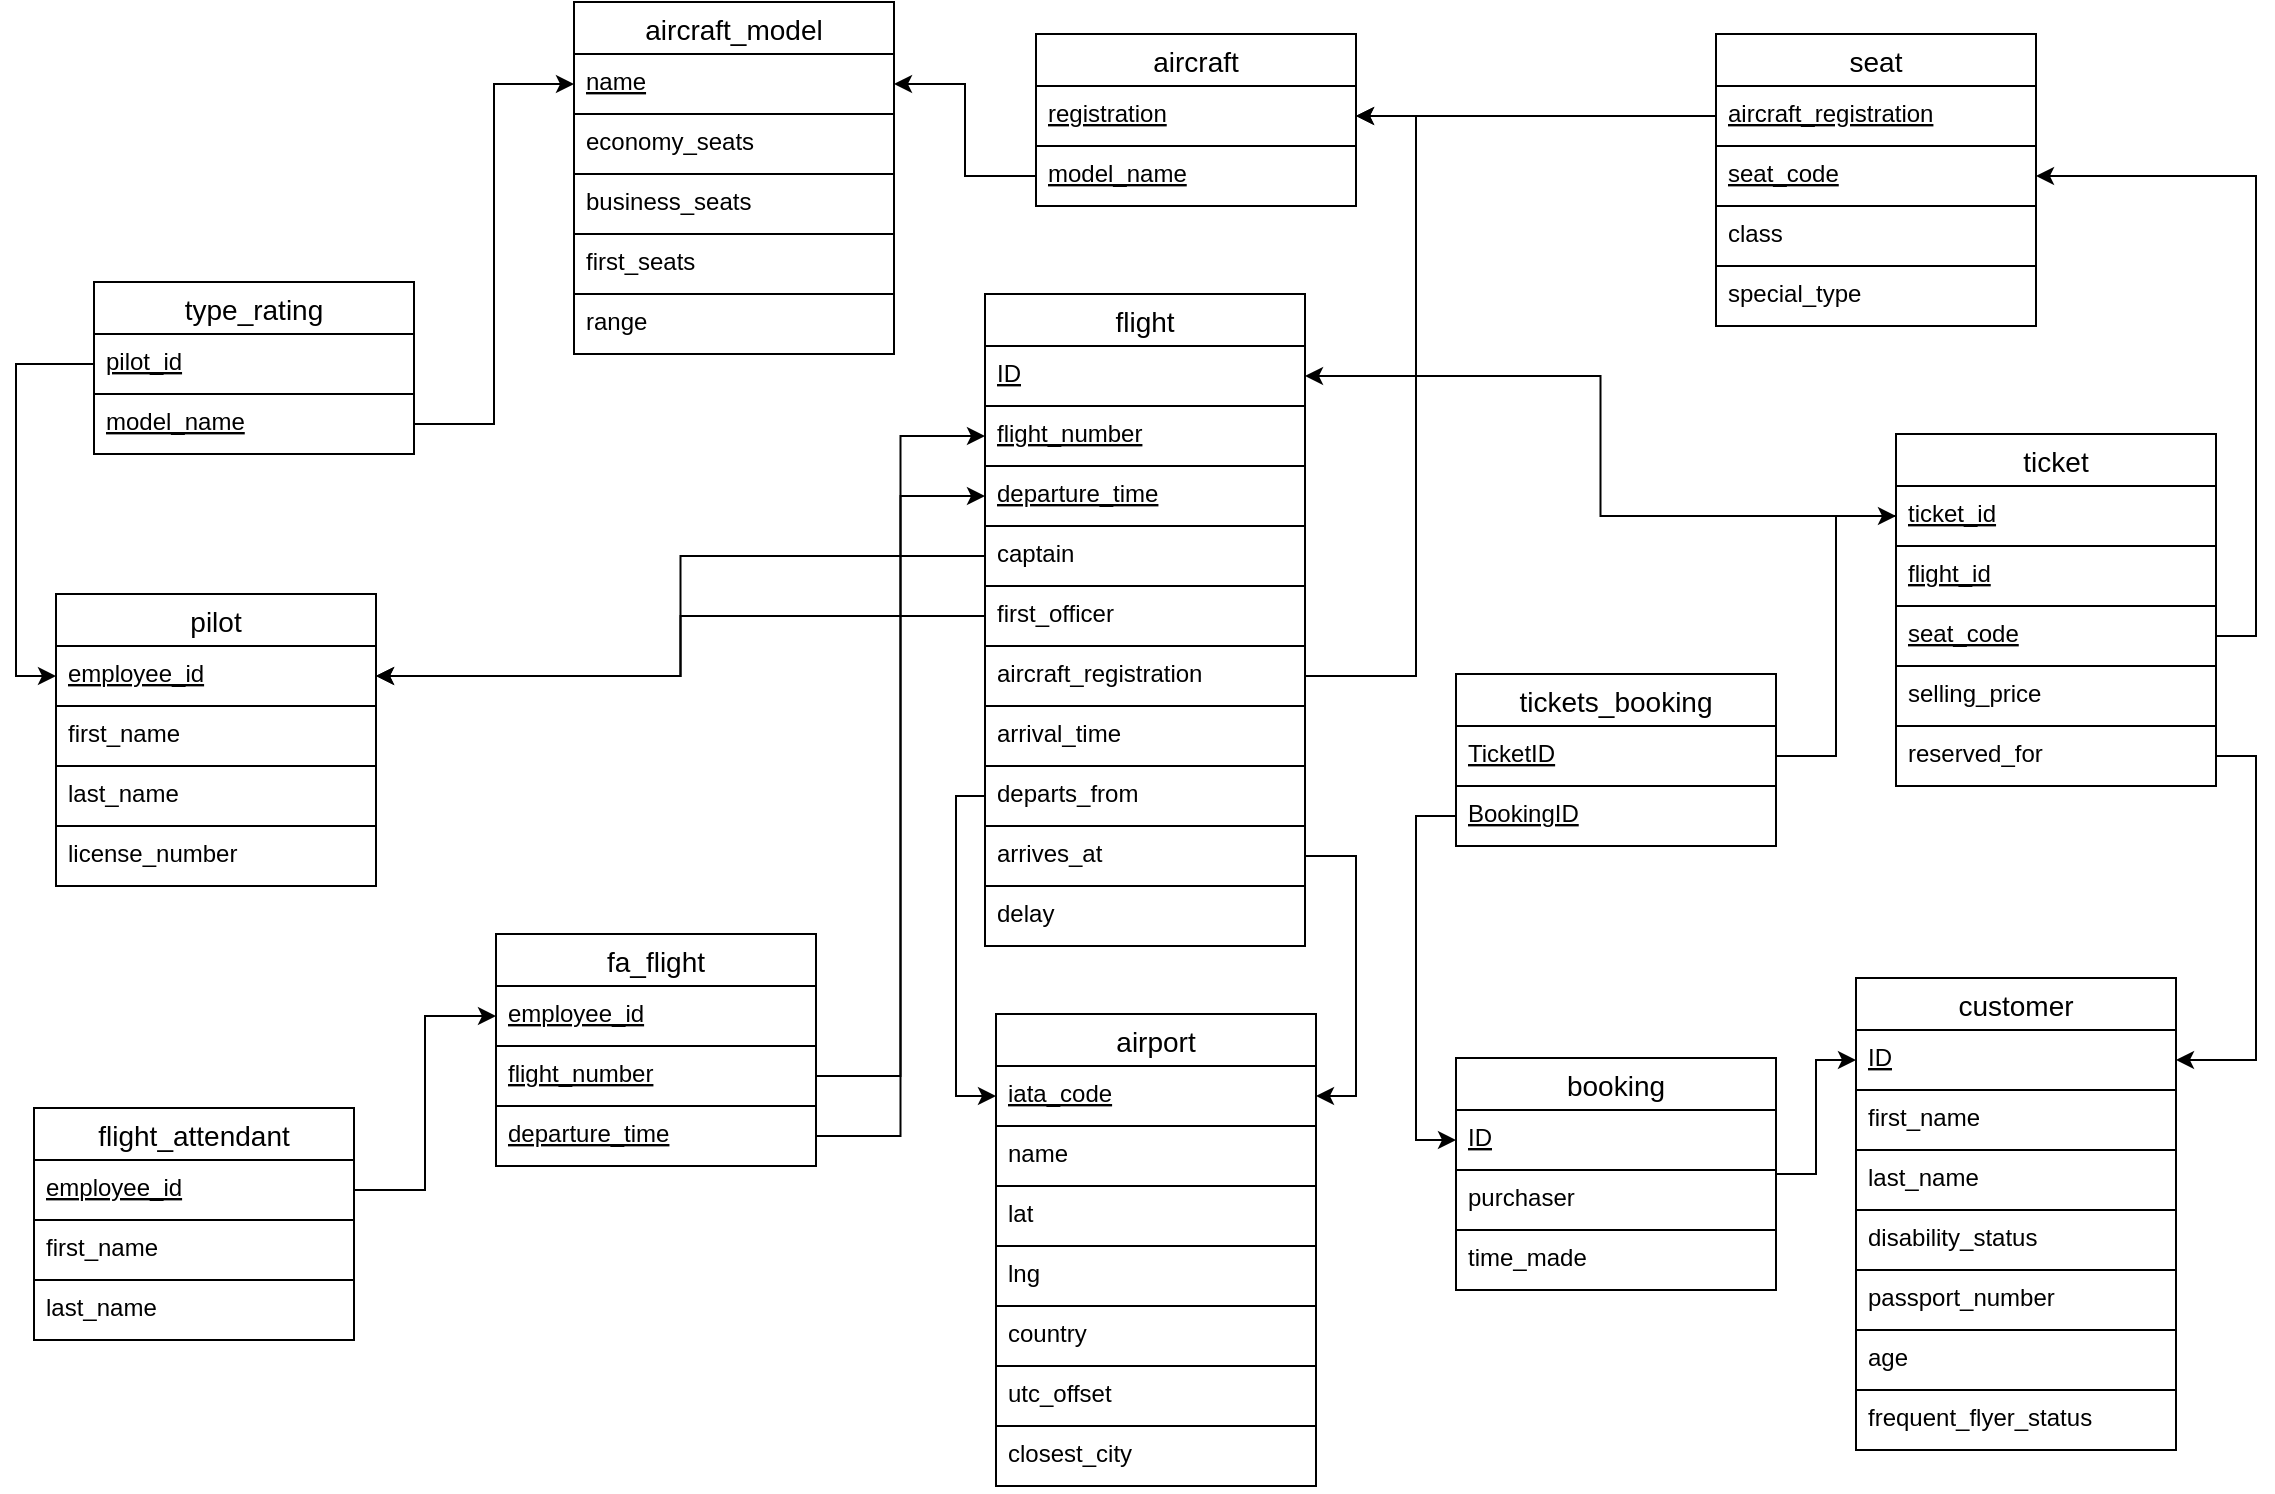 <mxfile version="13.8.8" type="github">
  <diagram id="R2lEEEUBdFMjLlhIrx00" name="Page-1">
    <mxGraphModel dx="1520" dy="2050" grid="1" gridSize="10" guides="1" tooltips="1" connect="1" arrows="1" fold="1" page="1" pageScale="1" pageWidth="1169" pageHeight="827" math="0" shadow="0" extFonts="Permanent Marker^https://fonts.googleapis.com/css?family=Permanent+Marker">
      <root>
        <mxCell id="0" />
        <mxCell id="1" parent="0" />
        <mxCell id="ANdxx_CYp_t5Oq0apcEf-58" style="edgeStyle=orthogonalEdgeStyle;rounded=0;orthogonalLoop=1;jettySize=auto;html=1;entryX=0;entryY=0.5;entryDx=0;entryDy=0;" parent="1" source="ANdxx_CYp_t5Oq0apcEf-32" target="ANdxx_CYp_t5Oq0apcEf-55" edge="1">
          <mxGeometry relative="1" as="geometry" />
        </mxCell>
        <mxCell id="ANdxx_CYp_t5Oq0apcEf-61" value="aircraft_model" style="swimlane;fontStyle=0;childLayout=stackLayout;horizontal=1;startSize=26;horizontalStack=0;resizeParent=1;resizeParentMax=0;resizeLast=0;collapsible=1;marginBottom=0;align=center;fontSize=14;" parent="1" vertex="1">
          <mxGeometry x="299" y="32" width="160" height="176" as="geometry" />
        </mxCell>
        <mxCell id="ANdxx_CYp_t5Oq0apcEf-62" value="name" style="text;fillColor=none;spacingLeft=4;spacingRight=4;overflow=hidden;rotatable=0;points=[[0,0.5],[1,0.5]];portConstraint=eastwest;fontSize=12;fontStyle=4;strokeColor=#000000;" parent="ANdxx_CYp_t5Oq0apcEf-61" vertex="1">
          <mxGeometry y="26" width="160" height="30" as="geometry" />
        </mxCell>
        <mxCell id="ANdxx_CYp_t5Oq0apcEf-63" value="economy_seats" style="text;fillColor=none;spacingLeft=4;spacingRight=4;overflow=hidden;rotatable=0;points=[[0,0.5],[1,0.5]];portConstraint=eastwest;fontSize=12;fontStyle=0;strokeColor=#000000;" parent="ANdxx_CYp_t5Oq0apcEf-61" vertex="1">
          <mxGeometry y="56" width="160" height="30" as="geometry" />
        </mxCell>
        <mxCell id="ANdxx_CYp_t5Oq0apcEf-65" value="business_seats" style="text;fillColor=none;spacingLeft=4;spacingRight=4;overflow=hidden;rotatable=0;points=[[0,0.5],[1,0.5]];portConstraint=eastwest;fontSize=12;strokeColor=#000000;" parent="ANdxx_CYp_t5Oq0apcEf-61" vertex="1">
          <mxGeometry y="86" width="160" height="30" as="geometry" />
        </mxCell>
        <mxCell id="ANdxx_CYp_t5Oq0apcEf-64" value="first_seats" style="text;fillColor=none;spacingLeft=4;spacingRight=4;overflow=hidden;rotatable=0;points=[[0,0.5],[1,0.5]];portConstraint=eastwest;fontSize=12;strokeColor=#000000;" parent="ANdxx_CYp_t5Oq0apcEf-61" vertex="1">
          <mxGeometry y="116" width="160" height="30" as="geometry" />
        </mxCell>
        <mxCell id="ANdxx_CYp_t5Oq0apcEf-66" value="range" style="text;fillColor=none;spacingLeft=4;spacingRight=4;overflow=hidden;rotatable=0;points=[[0,0.5],[1,0.5]];portConstraint=eastwest;fontSize=12;strokeColor=#000000;" parent="ANdxx_CYp_t5Oq0apcEf-61" vertex="1">
          <mxGeometry y="146" width="160" height="30" as="geometry" />
        </mxCell>
        <mxCell id="ANdxx_CYp_t5Oq0apcEf-31" value="flight_attendant" style="swimlane;fontStyle=0;childLayout=stackLayout;horizontal=1;startSize=26;horizontalStack=0;resizeParent=1;resizeParentMax=0;resizeLast=0;collapsible=1;marginBottom=0;align=center;fontSize=14;" parent="1" vertex="1">
          <mxGeometry x="29" y="585" width="160" height="116" as="geometry" />
        </mxCell>
        <mxCell id="ANdxx_CYp_t5Oq0apcEf-32" value="employee_id" style="text;fillColor=none;spacingLeft=4;spacingRight=4;overflow=hidden;rotatable=0;points=[[0,0.5],[1,0.5]];portConstraint=eastwest;fontSize=12;fontStyle=4;strokeColor=#000000;" parent="ANdxx_CYp_t5Oq0apcEf-31" vertex="1">
          <mxGeometry y="26" width="160" height="30" as="geometry" />
        </mxCell>
        <mxCell id="ANdxx_CYp_t5Oq0apcEf-33" value="first_name" style="text;fillColor=none;spacingLeft=4;spacingRight=4;overflow=hidden;rotatable=0;points=[[0,0.5],[1,0.5]];portConstraint=eastwest;fontSize=12;fontStyle=0;strokeColor=#000000;" parent="ANdxx_CYp_t5Oq0apcEf-31" vertex="1">
          <mxGeometry y="56" width="160" height="30" as="geometry" />
        </mxCell>
        <mxCell id="ANdxx_CYp_t5Oq0apcEf-34" value="last_name" style="text;fillColor=none;spacingLeft=4;spacingRight=4;overflow=hidden;rotatable=0;points=[[0,0.5],[1,0.5]];portConstraint=eastwest;fontSize=12;strokeColor=#000000;" parent="ANdxx_CYp_t5Oq0apcEf-31" vertex="1">
          <mxGeometry y="86" width="160" height="30" as="geometry" />
        </mxCell>
        <mxCell id="ANdxx_CYp_t5Oq0apcEf-67" style="edgeStyle=orthogonalEdgeStyle;rounded=0;orthogonalLoop=1;jettySize=auto;html=1;entryX=0;entryY=0.5;entryDx=0;entryDy=0;" parent="1" source="ANdxx_CYp_t5Oq0apcEf-56" target="ANdxx_CYp_t5Oq0apcEf-4" edge="1">
          <mxGeometry relative="1" as="geometry" />
        </mxCell>
        <mxCell id="ANdxx_CYp_t5Oq0apcEf-69" value="type_rating" style="swimlane;fontStyle=0;childLayout=stackLayout;horizontal=1;startSize=26;horizontalStack=0;resizeParent=1;resizeParentMax=0;resizeLast=0;collapsible=1;marginBottom=0;align=center;fontSize=14;" parent="1" vertex="1">
          <mxGeometry x="59" y="172" width="160" height="86" as="geometry" />
        </mxCell>
        <mxCell id="ANdxx_CYp_t5Oq0apcEf-70" value="pilot_id" style="text;fillColor=none;spacingLeft=4;spacingRight=4;overflow=hidden;rotatable=0;points=[[0,0.5],[1,0.5]];portConstraint=eastwest;fontSize=12;fontStyle=4;strokeColor=#000000;" parent="ANdxx_CYp_t5Oq0apcEf-69" vertex="1">
          <mxGeometry y="26" width="160" height="30" as="geometry" />
        </mxCell>
        <mxCell id="ANdxx_CYp_t5Oq0apcEf-71" value="model_name" style="text;fillColor=none;spacingLeft=4;spacingRight=4;overflow=hidden;rotatable=0;points=[[0,0.5],[1,0.5]];portConstraint=eastwest;fontSize=12;fontStyle=4;strokeColor=#000000;" parent="ANdxx_CYp_t5Oq0apcEf-69" vertex="1">
          <mxGeometry y="56" width="160" height="30" as="geometry" />
        </mxCell>
        <mxCell id="ANdxx_CYp_t5Oq0apcEf-73" style="edgeStyle=orthogonalEdgeStyle;rounded=0;orthogonalLoop=1;jettySize=auto;html=1;entryX=0;entryY=0.5;entryDx=0;entryDy=0;" parent="1" source="ANdxx_CYp_t5Oq0apcEf-70" target="ANdxx_CYp_t5Oq0apcEf-37" edge="1">
          <mxGeometry relative="1" as="geometry" />
        </mxCell>
        <mxCell id="ANdxx_CYp_t5Oq0apcEf-75" style="edgeStyle=orthogonalEdgeStyle;rounded=0;orthogonalLoop=1;jettySize=auto;html=1;entryX=0;entryY=0.5;entryDx=0;entryDy=0;" parent="1" source="ANdxx_CYp_t5Oq0apcEf-71" target="ANdxx_CYp_t5Oq0apcEf-62" edge="1">
          <mxGeometry relative="1" as="geometry" />
        </mxCell>
        <mxCell id="ANdxx_CYp_t5Oq0apcEf-36" value="pilot" style="swimlane;fontStyle=0;childLayout=stackLayout;horizontal=1;startSize=26;horizontalStack=0;resizeParent=1;resizeParentMax=0;resizeLast=0;collapsible=1;marginBottom=0;align=center;fontSize=14;" parent="1" vertex="1">
          <mxGeometry x="40" y="328" width="160" height="146" as="geometry" />
        </mxCell>
        <mxCell id="ANdxx_CYp_t5Oq0apcEf-37" value="employee_id" style="text;fillColor=none;spacingLeft=4;spacingRight=4;overflow=hidden;rotatable=0;points=[[0,0.5],[1,0.5]];portConstraint=eastwest;fontSize=12;fontStyle=4;strokeColor=#000000;" parent="ANdxx_CYp_t5Oq0apcEf-36" vertex="1">
          <mxGeometry y="26" width="160" height="30" as="geometry" />
        </mxCell>
        <mxCell id="ANdxx_CYp_t5Oq0apcEf-38" value="first_name" style="text;fillColor=none;spacingLeft=4;spacingRight=4;overflow=hidden;rotatable=0;points=[[0,0.5],[1,0.5]];portConstraint=eastwest;fontSize=12;fontStyle=0;strokeColor=#000000;" parent="ANdxx_CYp_t5Oq0apcEf-36" vertex="1">
          <mxGeometry y="56" width="160" height="30" as="geometry" />
        </mxCell>
        <mxCell id="ANdxx_CYp_t5Oq0apcEf-74" value="last_name" style="text;fillColor=none;spacingLeft=4;spacingRight=4;overflow=hidden;rotatable=0;points=[[0,0.5],[1,0.5]];portConstraint=eastwest;fontSize=12;strokeColor=#000000;" parent="ANdxx_CYp_t5Oq0apcEf-36" vertex="1">
          <mxGeometry y="86" width="160" height="30" as="geometry" />
        </mxCell>
        <mxCell id="ANdxx_CYp_t5Oq0apcEf-39" value="license_number" style="text;fillColor=none;spacingLeft=4;spacingRight=4;overflow=hidden;rotatable=0;points=[[0,0.5],[1,0.5]];portConstraint=eastwest;fontSize=12;strokeColor=#000000;" parent="ANdxx_CYp_t5Oq0apcEf-36" vertex="1">
          <mxGeometry y="116" width="160" height="30" as="geometry" />
        </mxCell>
        <mxCell id="ANdxx_CYp_t5Oq0apcEf-54" value="fa_flight" style="swimlane;fontStyle=0;childLayout=stackLayout;horizontal=1;startSize=26;horizontalStack=0;resizeParent=1;resizeParentMax=0;resizeLast=0;collapsible=1;marginBottom=0;align=center;fontSize=14;" parent="1" vertex="1">
          <mxGeometry x="260" y="498" width="160" height="116" as="geometry" />
        </mxCell>
        <mxCell id="ANdxx_CYp_t5Oq0apcEf-55" value="employee_id" style="text;fillColor=none;spacingLeft=4;spacingRight=4;overflow=hidden;rotatable=0;points=[[0,0.5],[1,0.5]];portConstraint=eastwest;fontSize=12;fontStyle=4;strokeColor=#000000;" parent="ANdxx_CYp_t5Oq0apcEf-54" vertex="1">
          <mxGeometry y="26" width="160" height="30" as="geometry" />
        </mxCell>
        <mxCell id="ANdxx_CYp_t5Oq0apcEf-56" value="flight_number" style="text;fillColor=none;spacingLeft=4;spacingRight=4;overflow=hidden;rotatable=0;points=[[0,0.5],[1,0.5]];portConstraint=eastwest;fontSize=12;fontStyle=4;strokeColor=#000000;" parent="ANdxx_CYp_t5Oq0apcEf-54" vertex="1">
          <mxGeometry y="56" width="160" height="30" as="geometry" />
        </mxCell>
        <mxCell id="ANdxx_CYp_t5Oq0apcEf-57" value="departure_time" style="text;fillColor=none;spacingLeft=4;spacingRight=4;overflow=hidden;rotatable=0;points=[[0,0.5],[1,0.5]];portConstraint=eastwest;fontSize=12;strokeColor=#000000;fontStyle=4" parent="ANdxx_CYp_t5Oq0apcEf-54" vertex="1">
          <mxGeometry y="86" width="160" height="30" as="geometry" />
        </mxCell>
        <mxCell id="ANdxx_CYp_t5Oq0apcEf-78" style="edgeStyle=orthogonalEdgeStyle;rounded=0;orthogonalLoop=1;jettySize=auto;html=1;entryX=0;entryY=0.5;entryDx=0;entryDy=0;" parent="1" source="ANdxx_CYp_t5Oq0apcEf-57" target="ANdxx_CYp_t5Oq0apcEf-5" edge="1">
          <mxGeometry relative="1" as="geometry" />
        </mxCell>
        <mxCell id="ANdxx_CYp_t5Oq0apcEf-83" style="edgeStyle=orthogonalEdgeStyle;rounded=0;orthogonalLoop=1;jettySize=auto;html=1;entryX=1;entryY=0.5;entryDx=0;entryDy=0;" parent="1" source="ANdxx_CYp_t5Oq0apcEf-82" target="ANdxx_CYp_t5Oq0apcEf-62" edge="1">
          <mxGeometry relative="1" as="geometry" />
        </mxCell>
        <mxCell id="ANdxx_CYp_t5Oq0apcEf-88" style="edgeStyle=orthogonalEdgeStyle;rounded=0;orthogonalLoop=1;jettySize=auto;html=1;entryX=1;entryY=0.5;entryDx=0;entryDy=0;" parent="1" source="ANdxx_CYp_t5Oq0apcEf-51" target="ANdxx_CYp_t5Oq0apcEf-37" edge="1">
          <mxGeometry relative="1" as="geometry" />
        </mxCell>
        <mxCell id="ANdxx_CYp_t5Oq0apcEf-89" style="edgeStyle=orthogonalEdgeStyle;rounded=0;orthogonalLoop=1;jettySize=auto;html=1;entryX=1;entryY=0.5;entryDx=0;entryDy=0;" parent="1" source="ANdxx_CYp_t5Oq0apcEf-50" target="ANdxx_CYp_t5Oq0apcEf-37" edge="1">
          <mxGeometry relative="1" as="geometry" />
        </mxCell>
        <mxCell id="ANdxx_CYp_t5Oq0apcEf-80" value="aircraft" style="swimlane;fontStyle=0;childLayout=stackLayout;horizontal=1;startSize=26;horizontalStack=0;resizeParent=1;resizeParentMax=0;resizeLast=0;collapsible=1;marginBottom=0;align=center;fontSize=14;" parent="1" vertex="1">
          <mxGeometry x="530" y="48" width="160" height="86" as="geometry" />
        </mxCell>
        <mxCell id="ANdxx_CYp_t5Oq0apcEf-81" value="registration" style="text;fillColor=none;spacingLeft=4;spacingRight=4;overflow=hidden;rotatable=0;points=[[0,0.5],[1,0.5]];portConstraint=eastwest;fontSize=12;fontStyle=4;strokeColor=#000000;" parent="ANdxx_CYp_t5Oq0apcEf-80" vertex="1">
          <mxGeometry y="26" width="160" height="30" as="geometry" />
        </mxCell>
        <mxCell id="ANdxx_CYp_t5Oq0apcEf-82" value="model_name" style="text;fillColor=none;spacingLeft=4;spacingRight=4;overflow=hidden;rotatable=0;points=[[0,0.5],[1,0.5]];portConstraint=eastwest;fontSize=12;fontStyle=4;strokeColor=#000000;" parent="ANdxx_CYp_t5Oq0apcEf-80" vertex="1">
          <mxGeometry y="56" width="160" height="30" as="geometry" />
        </mxCell>
        <mxCell id="ANdxx_CYp_t5Oq0apcEf-3" value="flight" style="swimlane;fontStyle=0;childLayout=stackLayout;horizontal=1;startSize=26;horizontalStack=0;resizeParent=1;resizeParentMax=0;resizeLast=0;collapsible=1;marginBottom=0;align=center;fontSize=14;" parent="1" vertex="1">
          <mxGeometry x="504.5" y="178" width="160" height="326" as="geometry" />
        </mxCell>
        <mxCell id="mcjzxDAooY8NpoPKYyxu-1" value="ID" style="text;fillColor=none;spacingLeft=4;spacingRight=4;overflow=hidden;rotatable=0;points=[[0,0.5],[1,0.5]];portConstraint=eastwest;fontSize=12;fontStyle=4;strokeColor=#000000;" vertex="1" parent="ANdxx_CYp_t5Oq0apcEf-3">
          <mxGeometry y="26" width="160" height="30" as="geometry" />
        </mxCell>
        <mxCell id="ANdxx_CYp_t5Oq0apcEf-4" value="flight_number" style="text;fillColor=none;spacingLeft=4;spacingRight=4;overflow=hidden;rotatable=0;points=[[0,0.5],[1,0.5]];portConstraint=eastwest;fontSize=12;fontStyle=4;strokeColor=#000000;" parent="ANdxx_CYp_t5Oq0apcEf-3" vertex="1">
          <mxGeometry y="56" width="160" height="30" as="geometry" />
        </mxCell>
        <mxCell id="ANdxx_CYp_t5Oq0apcEf-5" value="departure_time" style="text;fillColor=none;spacingLeft=4;spacingRight=4;overflow=hidden;rotatable=0;points=[[0,0.5],[1,0.5]];portConstraint=eastwest;fontSize=12;fontStyle=4;strokeColor=#000000;" parent="ANdxx_CYp_t5Oq0apcEf-3" vertex="1">
          <mxGeometry y="86" width="160" height="30" as="geometry" />
        </mxCell>
        <mxCell id="ANdxx_CYp_t5Oq0apcEf-51" value="captain" style="text;fillColor=none;spacingLeft=4;spacingRight=4;overflow=hidden;rotatable=0;points=[[0,0.5],[1,0.5]];portConstraint=eastwest;fontSize=12;strokeColor=#000000;" parent="ANdxx_CYp_t5Oq0apcEf-3" vertex="1">
          <mxGeometry y="116" width="160" height="30" as="geometry" />
        </mxCell>
        <mxCell id="ANdxx_CYp_t5Oq0apcEf-50" value="first_officer" style="text;fillColor=none;spacingLeft=4;spacingRight=4;overflow=hidden;rotatable=0;points=[[0,0.5],[1,0.5]];portConstraint=eastwest;fontSize=12;strokeColor=#000000;" parent="ANdxx_CYp_t5Oq0apcEf-3" vertex="1">
          <mxGeometry y="146" width="160" height="30" as="geometry" />
        </mxCell>
        <mxCell id="ANdxx_CYp_t5Oq0apcEf-9" value="aircraft_registration" style="text;fillColor=none;spacingLeft=4;spacingRight=4;overflow=hidden;rotatable=0;points=[[0,0.5],[1,0.5]];portConstraint=eastwest;fontSize=12;strokeColor=#000000;" parent="ANdxx_CYp_t5Oq0apcEf-3" vertex="1">
          <mxGeometry y="176" width="160" height="30" as="geometry" />
        </mxCell>
        <mxCell id="ANdxx_CYp_t5Oq0apcEf-7" value="arrival_time" style="text;fillColor=none;spacingLeft=4;spacingRight=4;overflow=hidden;rotatable=0;points=[[0,0.5],[1,0.5]];portConstraint=eastwest;fontSize=12;strokeColor=#000000;" parent="ANdxx_CYp_t5Oq0apcEf-3" vertex="1">
          <mxGeometry y="206" width="160" height="30" as="geometry" />
        </mxCell>
        <mxCell id="ANdxx_CYp_t5Oq0apcEf-8" value="departs_from" style="text;fillColor=none;spacingLeft=4;spacingRight=4;overflow=hidden;rotatable=0;points=[[0,0.5],[1,0.5]];portConstraint=eastwest;fontSize=12;strokeColor=#000000;" parent="ANdxx_CYp_t5Oq0apcEf-3" vertex="1">
          <mxGeometry y="236" width="160" height="30" as="geometry" />
        </mxCell>
        <mxCell id="ANdxx_CYp_t5Oq0apcEf-90" value="arrives_at" style="text;fillColor=none;spacingLeft=4;spacingRight=4;overflow=hidden;rotatable=0;points=[[0,0.5],[1,0.5]];portConstraint=eastwest;fontSize=12;strokeColor=#000000;" parent="ANdxx_CYp_t5Oq0apcEf-3" vertex="1">
          <mxGeometry y="266" width="160" height="30" as="geometry" />
        </mxCell>
        <mxCell id="ANdxx_CYp_t5Oq0apcEf-6" value="delay" style="text;fillColor=none;spacingLeft=4;spacingRight=4;overflow=hidden;rotatable=0;points=[[0,0.5],[1,0.5]];portConstraint=eastwest;fontSize=12;strokeColor=#000000;" parent="ANdxx_CYp_t5Oq0apcEf-3" vertex="1">
          <mxGeometry y="296" width="160" height="30" as="geometry" />
        </mxCell>
        <mxCell id="ANdxx_CYp_t5Oq0apcEf-96" style="edgeStyle=orthogonalEdgeStyle;rounded=0;orthogonalLoop=1;jettySize=auto;html=1;entryX=1;entryY=0.5;entryDx=0;entryDy=0;" parent="1" source="ANdxx_CYp_t5Oq0apcEf-9" target="ANdxx_CYp_t5Oq0apcEf-81" edge="1">
          <mxGeometry relative="1" as="geometry">
            <Array as="points">
              <mxPoint x="720" y="369" />
              <mxPoint x="720" y="89" />
            </Array>
          </mxGeometry>
        </mxCell>
        <mxCell id="ANdxx_CYp_t5Oq0apcEf-92" value="airport" style="swimlane;fontStyle=0;childLayout=stackLayout;horizontal=1;startSize=26;horizontalStack=0;resizeParent=1;resizeParentMax=0;resizeLast=0;collapsible=1;marginBottom=0;align=center;fontSize=14;" parent="1" vertex="1">
          <mxGeometry x="510" y="538" width="160" height="236" as="geometry" />
        </mxCell>
        <mxCell id="ANdxx_CYp_t5Oq0apcEf-93" value="iata_code" style="text;fillColor=none;spacingLeft=4;spacingRight=4;overflow=hidden;rotatable=0;points=[[0,0.5],[1,0.5]];portConstraint=eastwest;fontSize=12;fontStyle=4;strokeColor=#000000;" parent="ANdxx_CYp_t5Oq0apcEf-92" vertex="1">
          <mxGeometry y="26" width="160" height="30" as="geometry" />
        </mxCell>
        <mxCell id="ANdxx_CYp_t5Oq0apcEf-98" value="name" style="text;fillColor=none;spacingLeft=4;spacingRight=4;overflow=hidden;rotatable=0;points=[[0,0.5],[1,0.5]];portConstraint=eastwest;fontSize=12;strokeColor=#000000;fontStyle=0" parent="ANdxx_CYp_t5Oq0apcEf-92" vertex="1">
          <mxGeometry y="56" width="160" height="30" as="geometry" />
        </mxCell>
        <mxCell id="ANdxx_CYp_t5Oq0apcEf-99" value="lat" style="text;fillColor=none;spacingLeft=4;spacingRight=4;overflow=hidden;rotatable=0;points=[[0,0.5],[1,0.5]];portConstraint=eastwest;fontSize=12;strokeColor=#000000;fontStyle=0" parent="ANdxx_CYp_t5Oq0apcEf-92" vertex="1">
          <mxGeometry y="86" width="160" height="30" as="geometry" />
        </mxCell>
        <mxCell id="ANdxx_CYp_t5Oq0apcEf-100" value="lng" style="text;fillColor=none;spacingLeft=4;spacingRight=4;overflow=hidden;rotatable=0;points=[[0,0.5],[1,0.5]];portConstraint=eastwest;fontSize=12;strokeColor=#000000;fontStyle=0" parent="ANdxx_CYp_t5Oq0apcEf-92" vertex="1">
          <mxGeometry y="116" width="160" height="30" as="geometry" />
        </mxCell>
        <mxCell id="ANdxx_CYp_t5Oq0apcEf-101" value="country" style="text;fillColor=none;spacingLeft=4;spacingRight=4;overflow=hidden;rotatable=0;points=[[0,0.5],[1,0.5]];portConstraint=eastwest;fontSize=12;strokeColor=#000000;fontStyle=0" parent="ANdxx_CYp_t5Oq0apcEf-92" vertex="1">
          <mxGeometry y="146" width="160" height="30" as="geometry" />
        </mxCell>
        <mxCell id="ANdxx_CYp_t5Oq0apcEf-94" value="utc_offset" style="text;fillColor=none;spacingLeft=4;spacingRight=4;overflow=hidden;rotatable=0;points=[[0,0.5],[1,0.5]];portConstraint=eastwest;fontSize=12;fontStyle=0;strokeColor=#000000;" parent="ANdxx_CYp_t5Oq0apcEf-92" vertex="1">
          <mxGeometry y="176" width="160" height="30" as="geometry" />
        </mxCell>
        <mxCell id="ANdxx_CYp_t5Oq0apcEf-95" value="closest_city" style="text;fillColor=none;spacingLeft=4;spacingRight=4;overflow=hidden;rotatable=0;points=[[0,0.5],[1,0.5]];portConstraint=eastwest;fontSize=12;strokeColor=#000000;fontStyle=0" parent="ANdxx_CYp_t5Oq0apcEf-92" vertex="1">
          <mxGeometry y="206" width="160" height="30" as="geometry" />
        </mxCell>
        <mxCell id="ANdxx_CYp_t5Oq0apcEf-103" style="edgeStyle=orthogonalEdgeStyle;rounded=0;orthogonalLoop=1;jettySize=auto;html=1;entryX=0;entryY=0.5;entryDx=0;entryDy=0;" parent="1" source="ANdxx_CYp_t5Oq0apcEf-8" target="ANdxx_CYp_t5Oq0apcEf-93" edge="1">
          <mxGeometry relative="1" as="geometry">
            <Array as="points">
              <mxPoint x="490" y="429" />
              <mxPoint x="490" y="579" />
            </Array>
          </mxGeometry>
        </mxCell>
        <mxCell id="ANdxx_CYp_t5Oq0apcEf-105" value="seat" style="swimlane;fontStyle=0;childLayout=stackLayout;horizontal=1;startSize=26;horizontalStack=0;resizeParent=1;resizeParentMax=0;resizeLast=0;collapsible=1;marginBottom=0;align=center;fontSize=14;" parent="1" vertex="1">
          <mxGeometry x="870" y="48" width="160" height="146" as="geometry" />
        </mxCell>
        <mxCell id="ANdxx_CYp_t5Oq0apcEf-106" value="aircraft_registration" style="text;fillColor=none;spacingLeft=4;spacingRight=4;overflow=hidden;rotatable=0;points=[[0,0.5],[1,0.5]];portConstraint=eastwest;fontSize=12;fontStyle=4;strokeColor=#000000;" parent="ANdxx_CYp_t5Oq0apcEf-105" vertex="1">
          <mxGeometry y="26" width="160" height="30" as="geometry" />
        </mxCell>
        <mxCell id="ANdxx_CYp_t5Oq0apcEf-107" value="seat_code" style="text;fillColor=none;spacingLeft=4;spacingRight=4;overflow=hidden;rotatable=0;points=[[0,0.5],[1,0.5]];portConstraint=eastwest;fontSize=12;fontStyle=4;strokeColor=#000000;" parent="ANdxx_CYp_t5Oq0apcEf-105" vertex="1">
          <mxGeometry y="56" width="160" height="30" as="geometry" />
        </mxCell>
        <mxCell id="ANdxx_CYp_t5Oq0apcEf-110" value="class" style="text;fillColor=none;spacingLeft=4;spacingRight=4;overflow=hidden;rotatable=0;points=[[0,0.5],[1,0.5]];portConstraint=eastwest;fontSize=12;strokeColor=#000000;fontStyle=0" parent="ANdxx_CYp_t5Oq0apcEf-105" vertex="1">
          <mxGeometry y="86" width="160" height="30" as="geometry" />
        </mxCell>
        <mxCell id="ANdxx_CYp_t5Oq0apcEf-109" value="special_type" style="text;fillColor=none;spacingLeft=4;spacingRight=4;overflow=hidden;rotatable=0;points=[[0,0.5],[1,0.5]];portConstraint=eastwest;fontSize=12;strokeColor=#000000;fontStyle=0" parent="ANdxx_CYp_t5Oq0apcEf-105" vertex="1">
          <mxGeometry y="116" width="160" height="30" as="geometry" />
        </mxCell>
        <mxCell id="ANdxx_CYp_t5Oq0apcEf-111" style="edgeStyle=orthogonalEdgeStyle;rounded=0;orthogonalLoop=1;jettySize=auto;html=1;" parent="1" source="ANdxx_CYp_t5Oq0apcEf-106" target="ANdxx_CYp_t5Oq0apcEf-81" edge="1">
          <mxGeometry relative="1" as="geometry" />
        </mxCell>
        <mxCell id="ANdxx_CYp_t5Oq0apcEf-118" style="edgeStyle=orthogonalEdgeStyle;rounded=0;orthogonalLoop=1;jettySize=auto;html=1;entryX=1;entryY=0.5;entryDx=0;entryDy=0;exitX=0;exitY=0.5;exitDx=0;exitDy=0;" parent="1" source="mcjzxDAooY8NpoPKYyxu-2" target="mcjzxDAooY8NpoPKYyxu-1" edge="1">
          <mxGeometry relative="1" as="geometry" />
        </mxCell>
        <mxCell id="ANdxx_CYp_t5Oq0apcEf-113" value="ticket" style="swimlane;fontStyle=0;childLayout=stackLayout;horizontal=1;startSize=26;horizontalStack=0;resizeParent=1;resizeParentMax=0;resizeLast=0;collapsible=1;marginBottom=0;align=center;fontSize=14;" parent="1" vertex="1">
          <mxGeometry x="960" y="248" width="160" height="176" as="geometry" />
        </mxCell>
        <mxCell id="mcjzxDAooY8NpoPKYyxu-2" value="ticket_id" style="text;fillColor=none;spacingLeft=4;spacingRight=4;overflow=hidden;rotatable=0;points=[[0,0.5],[1,0.5]];portConstraint=eastwest;fontSize=12;fontStyle=4;strokeColor=#000000;" vertex="1" parent="ANdxx_CYp_t5Oq0apcEf-113">
          <mxGeometry y="26" width="160" height="30" as="geometry" />
        </mxCell>
        <mxCell id="ANdxx_CYp_t5Oq0apcEf-114" value="flight_id" style="text;fillColor=none;spacingLeft=4;spacingRight=4;overflow=hidden;rotatable=0;points=[[0,0.5],[1,0.5]];portConstraint=eastwest;fontSize=12;fontStyle=4;strokeColor=#000000;" parent="ANdxx_CYp_t5Oq0apcEf-113" vertex="1">
          <mxGeometry y="56" width="160" height="30" as="geometry" />
        </mxCell>
        <mxCell id="ANdxx_CYp_t5Oq0apcEf-116" value="seat_code" style="text;fillColor=none;spacingLeft=4;spacingRight=4;overflow=hidden;rotatable=0;points=[[0,0.5],[1,0.5]];portConstraint=eastwest;fontSize=12;strokeColor=#000000;fontStyle=4" parent="ANdxx_CYp_t5Oq0apcEf-113" vertex="1">
          <mxGeometry y="86" width="160" height="30" as="geometry" />
        </mxCell>
        <mxCell id="ANdxx_CYp_t5Oq0apcEf-117" value="selling_price" style="text;fillColor=none;spacingLeft=4;spacingRight=4;overflow=hidden;rotatable=0;points=[[0,0.5],[1,0.5]];portConstraint=eastwest;fontSize=12;strokeColor=#000000;fontStyle=0" parent="ANdxx_CYp_t5Oq0apcEf-113" vertex="1">
          <mxGeometry y="116" width="160" height="30" as="geometry" />
        </mxCell>
        <mxCell id="i4T6Qt0vwudnRXdPJypY-2" value="reserved_for" style="text;fillColor=none;spacingLeft=4;spacingRight=4;overflow=hidden;rotatable=0;points=[[0,0.5],[1,0.5]];portConstraint=eastwest;fontSize=12;strokeColor=#000000;fontStyle=0" parent="ANdxx_CYp_t5Oq0apcEf-113" vertex="1">
          <mxGeometry y="146" width="160" height="30" as="geometry" />
        </mxCell>
        <mxCell id="ANdxx_CYp_t5Oq0apcEf-123" style="edgeStyle=orthogonalEdgeStyle;rounded=0;orthogonalLoop=1;jettySize=auto;html=1;entryX=1;entryY=0.5;entryDx=0;entryDy=0;" parent="1" source="ANdxx_CYp_t5Oq0apcEf-116" target="ANdxx_CYp_t5Oq0apcEf-107" edge="1">
          <mxGeometry relative="1" as="geometry">
            <Array as="points">
              <mxPoint x="1140" y="349" />
              <mxPoint x="1140" y="119" />
            </Array>
          </mxGeometry>
        </mxCell>
        <mxCell id="ANdxx_CYp_t5Oq0apcEf-144" style="edgeStyle=orthogonalEdgeStyle;rounded=0;orthogonalLoop=1;jettySize=auto;html=1;entryX=0;entryY=0.5;entryDx=0;entryDy=0;" parent="1" source="ANdxx_CYp_t5Oq0apcEf-125" target="ANdxx_CYp_t5Oq0apcEf-138" edge="1">
          <mxGeometry relative="1" as="geometry" />
        </mxCell>
        <mxCell id="ANdxx_CYp_t5Oq0apcEf-137" value="customer" style="swimlane;fontStyle=0;childLayout=stackLayout;horizontal=1;startSize=26;horizontalStack=0;resizeParent=1;resizeParentMax=0;resizeLast=0;collapsible=1;marginBottom=0;align=center;fontSize=14;" parent="1" vertex="1">
          <mxGeometry x="940" y="520" width="160" height="236" as="geometry" />
        </mxCell>
        <mxCell id="ANdxx_CYp_t5Oq0apcEf-138" value="ID" style="text;fillColor=none;spacingLeft=4;spacingRight=4;overflow=hidden;rotatable=0;points=[[0,0.5],[1,0.5]];portConstraint=eastwest;fontSize=12;fontStyle=4;strokeColor=#000000;" parent="ANdxx_CYp_t5Oq0apcEf-137" vertex="1">
          <mxGeometry y="26" width="160" height="30" as="geometry" />
        </mxCell>
        <mxCell id="ANdxx_CYp_t5Oq0apcEf-139" value="first_name" style="text;fillColor=none;spacingLeft=4;spacingRight=4;overflow=hidden;rotatable=0;points=[[0,0.5],[1,0.5]];portConstraint=eastwest;fontSize=12;fontStyle=0;strokeColor=#000000;" parent="ANdxx_CYp_t5Oq0apcEf-137" vertex="1">
          <mxGeometry y="56" width="160" height="30" as="geometry" />
        </mxCell>
        <mxCell id="ANdxx_CYp_t5Oq0apcEf-140" value="last_name" style="text;fillColor=none;spacingLeft=4;spacingRight=4;overflow=hidden;rotatable=0;points=[[0,0.5],[1,0.5]];portConstraint=eastwest;fontSize=12;strokeColor=#000000;fontStyle=0" parent="ANdxx_CYp_t5Oq0apcEf-137" vertex="1">
          <mxGeometry y="86" width="160" height="30" as="geometry" />
        </mxCell>
        <mxCell id="ANdxx_CYp_t5Oq0apcEf-147" value="disability_status" style="text;fillColor=none;spacingLeft=4;spacingRight=4;overflow=hidden;rotatable=0;points=[[0,0.5],[1,0.5]];portConstraint=eastwest;fontSize=12;strokeColor=#000000;fontStyle=0" parent="ANdxx_CYp_t5Oq0apcEf-137" vertex="1">
          <mxGeometry y="116" width="160" height="30" as="geometry" />
        </mxCell>
        <mxCell id="ANdxx_CYp_t5Oq0apcEf-145" value="passport_number" style="text;fillColor=none;spacingLeft=4;spacingRight=4;overflow=hidden;rotatable=0;points=[[0,0.5],[1,0.5]];portConstraint=eastwest;fontSize=12;strokeColor=#000000;fontStyle=0" parent="ANdxx_CYp_t5Oq0apcEf-137" vertex="1">
          <mxGeometry y="146" width="160" height="30" as="geometry" />
        </mxCell>
        <mxCell id="ANdxx_CYp_t5Oq0apcEf-148" value="age" style="text;fillColor=none;spacingLeft=4;spacingRight=4;overflow=hidden;rotatable=0;points=[[0,0.5],[1,0.5]];portConstraint=eastwest;fontSize=12;strokeColor=#000000;fontStyle=0" parent="ANdxx_CYp_t5Oq0apcEf-137" vertex="1">
          <mxGeometry y="176" width="160" height="30" as="geometry" />
        </mxCell>
        <mxCell id="ANdxx_CYp_t5Oq0apcEf-141" value="frequent_flyer_status" style="text;fillColor=none;spacingLeft=4;spacingRight=4;overflow=hidden;rotatable=0;points=[[0,0.5],[1,0.5]];portConstraint=eastwest;fontSize=12;strokeColor=#000000;fontStyle=0" parent="ANdxx_CYp_t5Oq0apcEf-137" vertex="1">
          <mxGeometry y="206" width="160" height="30" as="geometry" />
        </mxCell>
        <mxCell id="i4T6Qt0vwudnRXdPJypY-1" style="edgeStyle=orthogonalEdgeStyle;rounded=0;orthogonalLoop=1;jettySize=auto;html=1;entryX=1;entryY=0.5;entryDx=0;entryDy=0;" parent="1" source="ANdxx_CYp_t5Oq0apcEf-90" target="ANdxx_CYp_t5Oq0apcEf-93" edge="1">
          <mxGeometry relative="1" as="geometry">
            <Array as="points">
              <mxPoint x="690" y="459" />
              <mxPoint x="690" y="579" />
            </Array>
          </mxGeometry>
        </mxCell>
        <mxCell id="ANdxx_CYp_t5Oq0apcEf-125" value="booking" style="swimlane;fontStyle=0;childLayout=stackLayout;horizontal=1;startSize=26;horizontalStack=0;resizeParent=1;resizeParentMax=0;resizeLast=0;collapsible=1;marginBottom=0;align=center;fontSize=14;" parent="1" vertex="1">
          <mxGeometry x="740" y="560" width="160" height="116" as="geometry" />
        </mxCell>
        <mxCell id="ANdxx_CYp_t5Oq0apcEf-126" value="ID" style="text;fillColor=none;spacingLeft=4;spacingRight=4;overflow=hidden;rotatable=0;points=[[0,0.5],[1,0.5]];portConstraint=eastwest;fontSize=12;fontStyle=4;strokeColor=#000000;" parent="ANdxx_CYp_t5Oq0apcEf-125" vertex="1">
          <mxGeometry y="26" width="160" height="30" as="geometry" />
        </mxCell>
        <mxCell id="ANdxx_CYp_t5Oq0apcEf-142" value="purchaser" style="text;fillColor=none;spacingLeft=4;spacingRight=4;overflow=hidden;rotatable=0;points=[[0,0.5],[1,0.5]];portConstraint=eastwest;fontSize=12;strokeColor=#000000;fontStyle=0" parent="ANdxx_CYp_t5Oq0apcEf-125" vertex="1">
          <mxGeometry y="56" width="160" height="30" as="geometry" />
        </mxCell>
        <mxCell id="ANdxx_CYp_t5Oq0apcEf-143" value="time_made" style="text;fillColor=none;spacingLeft=4;spacingRight=4;overflow=hidden;rotatable=0;points=[[0,0.5],[1,0.5]];portConstraint=eastwest;fontSize=12;strokeColor=#000000;fontStyle=0" parent="ANdxx_CYp_t5Oq0apcEf-125" vertex="1">
          <mxGeometry y="86" width="160" height="30" as="geometry" />
        </mxCell>
        <mxCell id="i4T6Qt0vwudnRXdPJypY-4" style="edgeStyle=orthogonalEdgeStyle;rounded=0;orthogonalLoop=1;jettySize=auto;html=1;entryX=1;entryY=0.5;entryDx=0;entryDy=0;" parent="1" source="i4T6Qt0vwudnRXdPJypY-2" target="ANdxx_CYp_t5Oq0apcEf-138" edge="1">
          <mxGeometry relative="1" as="geometry">
            <Array as="points">
              <mxPoint x="1140" y="409" />
              <mxPoint x="1140" y="561" />
            </Array>
          </mxGeometry>
        </mxCell>
        <mxCell id="mcjzxDAooY8NpoPKYyxu-3" value="tickets_booking" style="swimlane;fontStyle=0;childLayout=stackLayout;horizontal=1;startSize=26;horizontalStack=0;resizeParent=1;resizeParentMax=0;resizeLast=0;collapsible=1;marginBottom=0;align=center;fontSize=14;" vertex="1" parent="1">
          <mxGeometry x="740" y="368" width="160" height="86" as="geometry" />
        </mxCell>
        <mxCell id="mcjzxDAooY8NpoPKYyxu-4" value="TicketID" style="text;fillColor=none;spacingLeft=4;spacingRight=4;overflow=hidden;rotatable=0;points=[[0,0.5],[1,0.5]];portConstraint=eastwest;fontSize=12;fontStyle=4;strokeColor=#000000;" vertex="1" parent="mcjzxDAooY8NpoPKYyxu-3">
          <mxGeometry y="26" width="160" height="30" as="geometry" />
        </mxCell>
        <mxCell id="mcjzxDAooY8NpoPKYyxu-5" value="BookingID" style="text;fillColor=none;spacingLeft=4;spacingRight=4;overflow=hidden;rotatable=0;points=[[0,0.5],[1,0.5]];portConstraint=eastwest;fontSize=12;fontStyle=4;strokeColor=#000000;" vertex="1" parent="mcjzxDAooY8NpoPKYyxu-3">
          <mxGeometry y="56" width="160" height="30" as="geometry" />
        </mxCell>
        <mxCell id="mcjzxDAooY8NpoPKYyxu-10" style="edgeStyle=orthogonalEdgeStyle;rounded=0;orthogonalLoop=1;jettySize=auto;html=1;entryX=0;entryY=0.5;entryDx=0;entryDy=0;" edge="1" parent="1" source="mcjzxDAooY8NpoPKYyxu-4" target="mcjzxDAooY8NpoPKYyxu-2">
          <mxGeometry relative="1" as="geometry" />
        </mxCell>
        <mxCell id="mcjzxDAooY8NpoPKYyxu-11" style="edgeStyle=orthogonalEdgeStyle;rounded=0;orthogonalLoop=1;jettySize=auto;html=1;entryX=0;entryY=0.5;entryDx=0;entryDy=0;" edge="1" parent="1" source="mcjzxDAooY8NpoPKYyxu-5" target="ANdxx_CYp_t5Oq0apcEf-126">
          <mxGeometry relative="1" as="geometry" />
        </mxCell>
      </root>
    </mxGraphModel>
  </diagram>
</mxfile>
